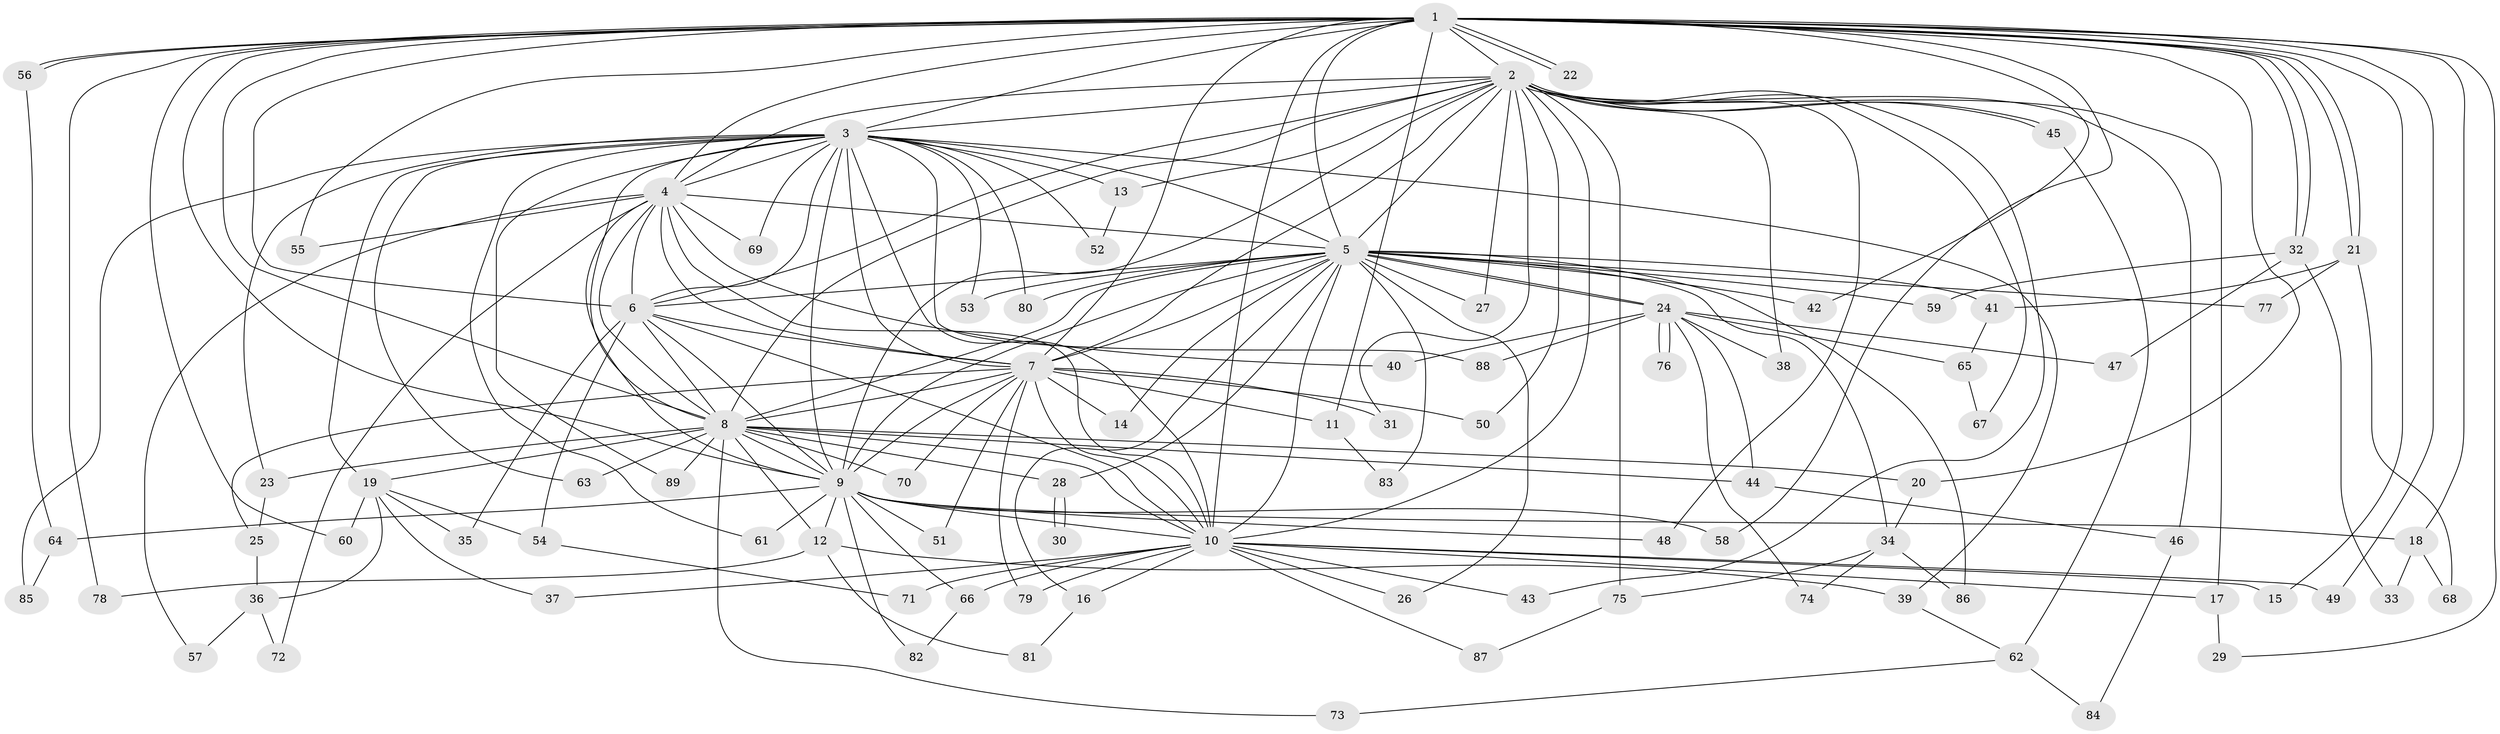 // Generated by graph-tools (version 1.1) at 2025/44/03/09/25 04:44:53]
// undirected, 89 vertices, 203 edges
graph export_dot {
graph [start="1"]
  node [color=gray90,style=filled];
  1;
  2;
  3;
  4;
  5;
  6;
  7;
  8;
  9;
  10;
  11;
  12;
  13;
  14;
  15;
  16;
  17;
  18;
  19;
  20;
  21;
  22;
  23;
  24;
  25;
  26;
  27;
  28;
  29;
  30;
  31;
  32;
  33;
  34;
  35;
  36;
  37;
  38;
  39;
  40;
  41;
  42;
  43;
  44;
  45;
  46;
  47;
  48;
  49;
  50;
  51;
  52;
  53;
  54;
  55;
  56;
  57;
  58;
  59;
  60;
  61;
  62;
  63;
  64;
  65;
  66;
  67;
  68;
  69;
  70;
  71;
  72;
  73;
  74;
  75;
  76;
  77;
  78;
  79;
  80;
  81;
  82;
  83;
  84;
  85;
  86;
  87;
  88;
  89;
  1 -- 2;
  1 -- 3;
  1 -- 4;
  1 -- 5;
  1 -- 6;
  1 -- 7;
  1 -- 8;
  1 -- 9;
  1 -- 10;
  1 -- 11;
  1 -- 15;
  1 -- 18;
  1 -- 20;
  1 -- 21;
  1 -- 21;
  1 -- 22;
  1 -- 22;
  1 -- 29;
  1 -- 32;
  1 -- 32;
  1 -- 42;
  1 -- 49;
  1 -- 55;
  1 -- 56;
  1 -- 56;
  1 -- 58;
  1 -- 60;
  1 -- 78;
  2 -- 3;
  2 -- 4;
  2 -- 5;
  2 -- 6;
  2 -- 7;
  2 -- 8;
  2 -- 9;
  2 -- 10;
  2 -- 13;
  2 -- 17;
  2 -- 27;
  2 -- 31;
  2 -- 38;
  2 -- 43;
  2 -- 45;
  2 -- 45;
  2 -- 46;
  2 -- 48;
  2 -- 50;
  2 -- 67;
  2 -- 75;
  3 -- 4;
  3 -- 5;
  3 -- 6;
  3 -- 7;
  3 -- 8;
  3 -- 9;
  3 -- 10;
  3 -- 13;
  3 -- 19;
  3 -- 23;
  3 -- 39;
  3 -- 52;
  3 -- 53;
  3 -- 61;
  3 -- 63;
  3 -- 69;
  3 -- 80;
  3 -- 85;
  3 -- 88;
  3 -- 89;
  4 -- 5;
  4 -- 6;
  4 -- 7;
  4 -- 8;
  4 -- 9;
  4 -- 10;
  4 -- 40;
  4 -- 55;
  4 -- 57;
  4 -- 69;
  4 -- 72;
  5 -- 6;
  5 -- 7;
  5 -- 8;
  5 -- 9;
  5 -- 10;
  5 -- 14;
  5 -- 16;
  5 -- 24;
  5 -- 24;
  5 -- 26;
  5 -- 27;
  5 -- 28;
  5 -- 34;
  5 -- 41;
  5 -- 42;
  5 -- 53;
  5 -- 59;
  5 -- 77;
  5 -- 80;
  5 -- 83;
  5 -- 86;
  6 -- 7;
  6 -- 8;
  6 -- 9;
  6 -- 10;
  6 -- 35;
  6 -- 54;
  7 -- 8;
  7 -- 9;
  7 -- 10;
  7 -- 11;
  7 -- 14;
  7 -- 25;
  7 -- 31;
  7 -- 50;
  7 -- 51;
  7 -- 70;
  7 -- 79;
  8 -- 9;
  8 -- 10;
  8 -- 12;
  8 -- 19;
  8 -- 20;
  8 -- 23;
  8 -- 28;
  8 -- 44;
  8 -- 63;
  8 -- 70;
  8 -- 73;
  8 -- 89;
  9 -- 10;
  9 -- 12;
  9 -- 18;
  9 -- 48;
  9 -- 51;
  9 -- 58;
  9 -- 61;
  9 -- 64;
  9 -- 66;
  9 -- 82;
  10 -- 15;
  10 -- 16;
  10 -- 17;
  10 -- 26;
  10 -- 37;
  10 -- 43;
  10 -- 49;
  10 -- 66;
  10 -- 71;
  10 -- 79;
  10 -- 87;
  11 -- 83;
  12 -- 39;
  12 -- 78;
  12 -- 81;
  13 -- 52;
  16 -- 81;
  17 -- 29;
  18 -- 33;
  18 -- 68;
  19 -- 35;
  19 -- 36;
  19 -- 37;
  19 -- 54;
  19 -- 60;
  20 -- 34;
  21 -- 41;
  21 -- 68;
  21 -- 77;
  23 -- 25;
  24 -- 38;
  24 -- 40;
  24 -- 44;
  24 -- 47;
  24 -- 65;
  24 -- 74;
  24 -- 76;
  24 -- 76;
  24 -- 88;
  25 -- 36;
  28 -- 30;
  28 -- 30;
  32 -- 33;
  32 -- 47;
  32 -- 59;
  34 -- 74;
  34 -- 75;
  34 -- 86;
  36 -- 57;
  36 -- 72;
  39 -- 62;
  41 -- 65;
  44 -- 46;
  45 -- 62;
  46 -- 84;
  54 -- 71;
  56 -- 64;
  62 -- 73;
  62 -- 84;
  64 -- 85;
  65 -- 67;
  66 -- 82;
  75 -- 87;
}
